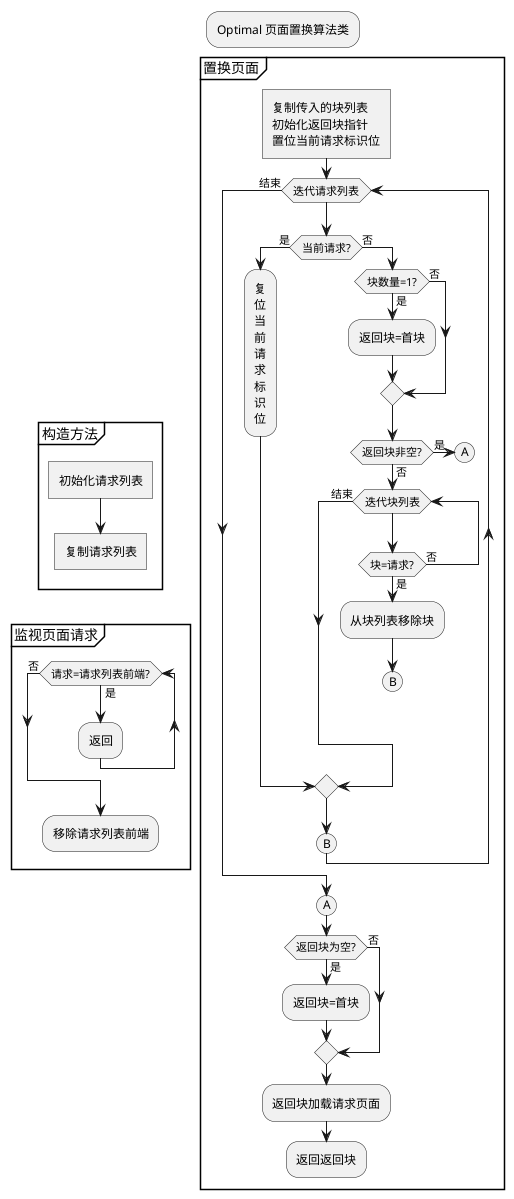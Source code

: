@startuml
:Optimal 页面置换算法类;
detach
split
    -[hidden]->
    partition 构造方法 {
        :初始化请求列表]
        :复制请求列表]
        detach
    }
    partition 监视页面请求 {
        while(请求=请求列表前端?)is(是)
            :返回;
        endwhile(否)
        :移除请求列表前端;
        detach
    }
split again
    -[hidden]->
    partition 置换页面 {
        :复制传入的块列表
        初始化返回块指针
        置位当前请求标识位]
        while(迭代请求列表)is( )
            if(当前请求?)then(是)
                :复
                位
                当
                前
                请
                求
                标
                识
                位;
            else(否)
                if(块数量=1?)then(是)
                    :返回块=首块;
                else(否)
                endif
                if(返回块非空?)then(是)
                    (A)
                    detach
                else(否)
                    while(迭代块列表)is( )
                        if(块=请求?)then(是)
                            :从块列表移除块;
                            (B)
                            detach
                        else(否)
                        endif
                    endwhile(结束)
                endif
            endif
        (B)
        endwhile(结束)
        (A)
        if(返回块为空?)then(是)
            :返回块=首块;
        else(否)
        endif
        :返回块加载请求页面;
        :返回返回块;
        detach
    }
end split
@enduml